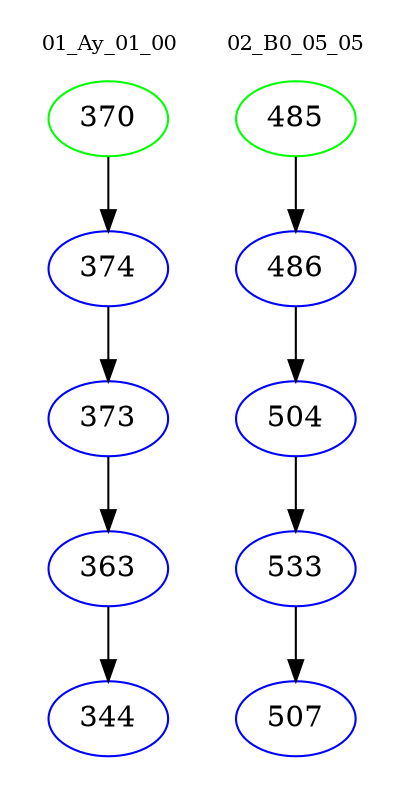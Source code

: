 digraph{
subgraph cluster_0 {
color = white
label = "01_Ay_01_00";
fontsize=10;
T0_370 [label="370", color="green"]
T0_370 -> T0_374 [color="black"]
T0_374 [label="374", color="blue"]
T0_374 -> T0_373 [color="black"]
T0_373 [label="373", color="blue"]
T0_373 -> T0_363 [color="black"]
T0_363 [label="363", color="blue"]
T0_363 -> T0_344 [color="black"]
T0_344 [label="344", color="blue"]
}
subgraph cluster_1 {
color = white
label = "02_B0_05_05";
fontsize=10;
T1_485 [label="485", color="green"]
T1_485 -> T1_486 [color="black"]
T1_486 [label="486", color="blue"]
T1_486 -> T1_504 [color="black"]
T1_504 [label="504", color="blue"]
T1_504 -> T1_533 [color="black"]
T1_533 [label="533", color="blue"]
T1_533 -> T1_507 [color="black"]
T1_507 [label="507", color="blue"]
}
}
